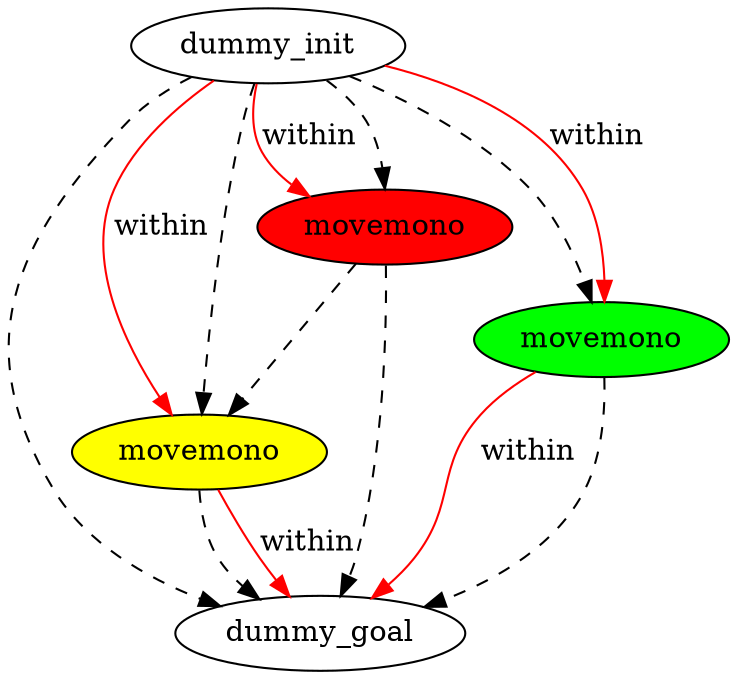 digraph {
	"6f506a4a-2690-b357-9b4d-ae9b56e48942" [label=dummy_init fillcolor=white style=filled]
	"057db865-54f6-3256-66df-52a3fe147169" [label=dummy_goal fillcolor=white style=filled]
	"45b8bacb-6ee0-3a48-8ce9-fcda50019e40" [label=movemono fillcolor=yellow style=filled]
	"457b71e3-7fdc-0091-4f57-901c3690e943" [label=movemono fillcolor=green style=filled]
	"686f503f-5acd-476d-1470-e9a8bf2513f7" [label=movemono fillcolor=red style=filled]
	"45b8bacb-6ee0-3a48-8ce9-fcda50019e40" -> "057db865-54f6-3256-66df-52a3fe147169" [color=black style=dashed]
	"686f503f-5acd-476d-1470-e9a8bf2513f7" -> "45b8bacb-6ee0-3a48-8ce9-fcda50019e40" [color=black style=dashed]
	"6f506a4a-2690-b357-9b4d-ae9b56e48942" -> "45b8bacb-6ee0-3a48-8ce9-fcda50019e40" [color=black style=dashed]
	"457b71e3-7fdc-0091-4f57-901c3690e943" -> "057db865-54f6-3256-66df-52a3fe147169" [color=black style=dashed]
	"6f506a4a-2690-b357-9b4d-ae9b56e48942" -> "686f503f-5acd-476d-1470-e9a8bf2513f7" [color=black style=dashed]
	"6f506a4a-2690-b357-9b4d-ae9b56e48942" -> "457b71e3-7fdc-0091-4f57-901c3690e943" [color=black style=dashed]
	"6f506a4a-2690-b357-9b4d-ae9b56e48942" -> "057db865-54f6-3256-66df-52a3fe147169" [color=black style=dashed]
	"686f503f-5acd-476d-1470-e9a8bf2513f7" -> "057db865-54f6-3256-66df-52a3fe147169" [color=black style=dashed]
	"6f506a4a-2690-b357-9b4d-ae9b56e48942" -> "45b8bacb-6ee0-3a48-8ce9-fcda50019e40" [label=within color=red]
	"6f506a4a-2690-b357-9b4d-ae9b56e48942" -> "686f503f-5acd-476d-1470-e9a8bf2513f7" [label=within color=red]
	"6f506a4a-2690-b357-9b4d-ae9b56e48942" -> "457b71e3-7fdc-0091-4f57-901c3690e943" [label=within color=red]
	"45b8bacb-6ee0-3a48-8ce9-fcda50019e40" -> "057db865-54f6-3256-66df-52a3fe147169" [label=within color=red]
	"457b71e3-7fdc-0091-4f57-901c3690e943" -> "057db865-54f6-3256-66df-52a3fe147169" [label=within color=red]
}
